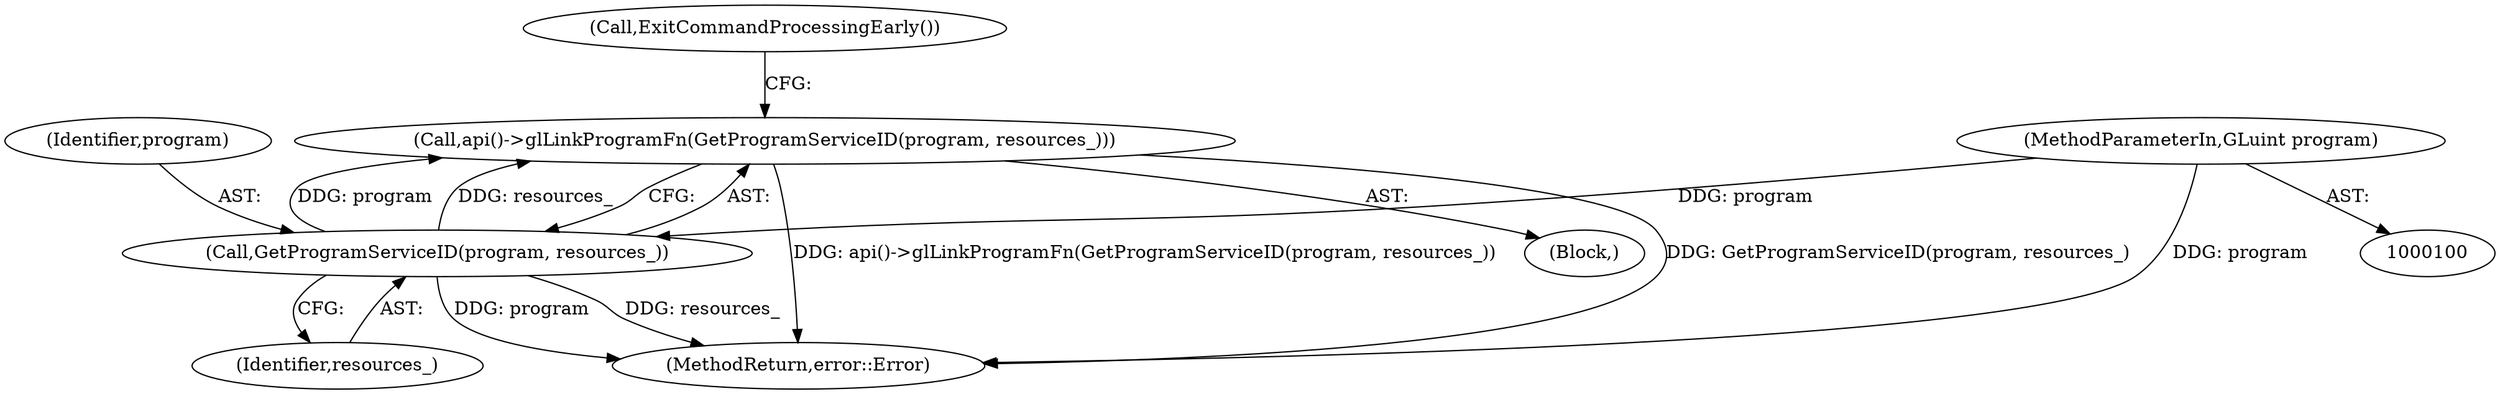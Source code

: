 digraph "1_Chrome_a4150b688a754d3d10d2ca385155b1c95d77d6ae_6@del" {
"1000108" [label="(Call,api()->glLinkProgramFn(GetProgramServiceID(program, resources_)))"];
"1000109" [label="(Call,GetProgramServiceID(program, resources_))"];
"1000101" [label="(MethodParameterIn,GLuint program)"];
"1000115" [label="(MethodReturn,error::Error)"];
"1000102" [label="(Block,)"];
"1000111" [label="(Identifier,resources_)"];
"1000108" [label="(Call,api()->glLinkProgramFn(GetProgramServiceID(program, resources_)))"];
"1000109" [label="(Call,GetProgramServiceID(program, resources_))"];
"1000112" [label="(Call,ExitCommandProcessingEarly())"];
"1000110" [label="(Identifier,program)"];
"1000101" [label="(MethodParameterIn,GLuint program)"];
"1000108" -> "1000102"  [label="AST: "];
"1000108" -> "1000109"  [label="CFG: "];
"1000109" -> "1000108"  [label="AST: "];
"1000112" -> "1000108"  [label="CFG: "];
"1000108" -> "1000115"  [label="DDG: api()->glLinkProgramFn(GetProgramServiceID(program, resources_))"];
"1000108" -> "1000115"  [label="DDG: GetProgramServiceID(program, resources_)"];
"1000109" -> "1000108"  [label="DDG: program"];
"1000109" -> "1000108"  [label="DDG: resources_"];
"1000109" -> "1000111"  [label="CFG: "];
"1000110" -> "1000109"  [label="AST: "];
"1000111" -> "1000109"  [label="AST: "];
"1000109" -> "1000115"  [label="DDG: resources_"];
"1000109" -> "1000115"  [label="DDG: program"];
"1000101" -> "1000109"  [label="DDG: program"];
"1000101" -> "1000100"  [label="AST: "];
"1000101" -> "1000115"  [label="DDG: program"];
}

